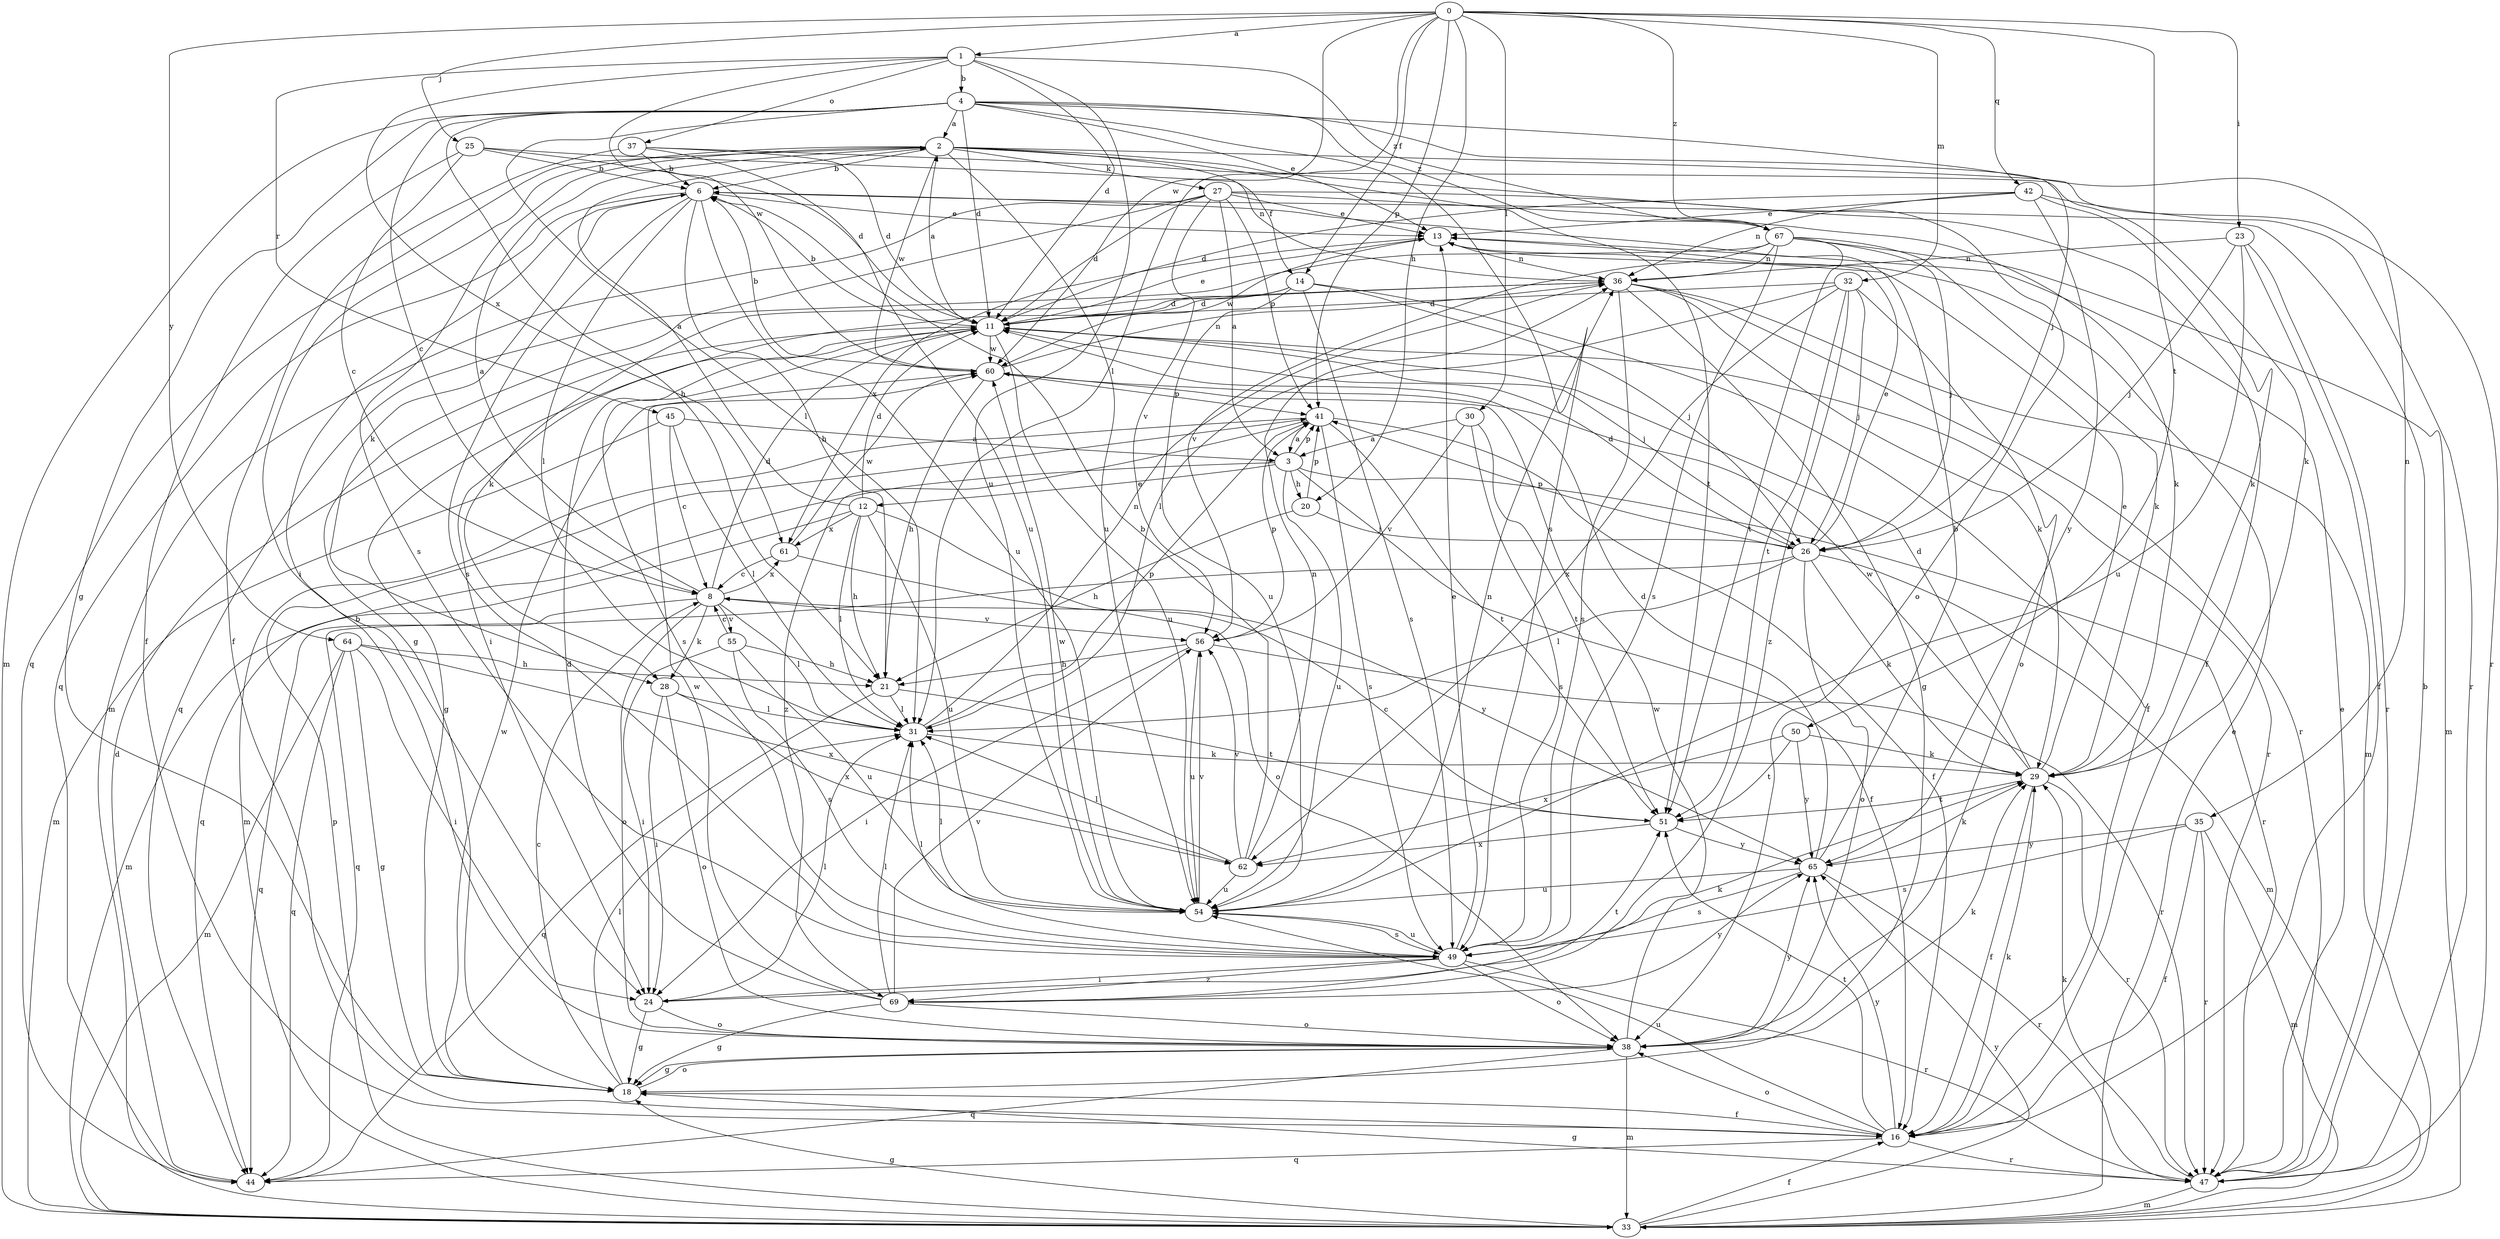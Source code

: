 strict digraph  {
0;
1;
2;
3;
4;
6;
8;
11;
12;
13;
14;
16;
18;
20;
21;
23;
24;
25;
26;
27;
28;
29;
30;
31;
32;
33;
35;
36;
37;
38;
41;
42;
44;
45;
47;
49;
50;
51;
54;
55;
56;
60;
61;
62;
64;
65;
67;
69;
0 -> 1  [label=a];
0 -> 14  [label=f];
0 -> 20  [label=h];
0 -> 23  [label=i];
0 -> 25  [label=j];
0 -> 30  [label=l];
0 -> 31  [label=l];
0 -> 32  [label=m];
0 -> 41  [label=p];
0 -> 42  [label=q];
0 -> 50  [label=t];
0 -> 60  [label=w];
0 -> 64  [label=y];
0 -> 67  [label=z];
1 -> 4  [label=b];
1 -> 11  [label=d];
1 -> 37  [label=o];
1 -> 45  [label=r];
1 -> 54  [label=u];
1 -> 60  [label=w];
1 -> 61  [label=x];
1 -> 67  [label=z];
2 -> 6  [label=b];
2 -> 14  [label=f];
2 -> 24  [label=i];
2 -> 27  [label=k];
2 -> 38  [label=o];
2 -> 44  [label=q];
2 -> 47  [label=r];
2 -> 49  [label=s];
2 -> 51  [label=t];
2 -> 54  [label=u];
2 -> 60  [label=w];
3 -> 12  [label=e];
3 -> 16  [label=f];
3 -> 20  [label=h];
3 -> 41  [label=p];
3 -> 44  [label=q];
3 -> 47  [label=r];
3 -> 54  [label=u];
4 -> 2  [label=a];
4 -> 8  [label=c];
4 -> 11  [label=d];
4 -> 13  [label=e];
4 -> 18  [label=g];
4 -> 21  [label=h];
4 -> 26  [label=j];
4 -> 31  [label=l];
4 -> 33  [label=m];
4 -> 35  [label=n];
4 -> 49  [label=s];
4 -> 67  [label=z];
6 -> 13  [label=e];
6 -> 21  [label=h];
6 -> 28  [label=k];
6 -> 31  [label=l];
6 -> 44  [label=q];
6 -> 49  [label=s];
6 -> 54  [label=u];
8 -> 2  [label=a];
8 -> 11  [label=d];
8 -> 28  [label=k];
8 -> 31  [label=l];
8 -> 38  [label=o];
8 -> 44  [label=q];
8 -> 55  [label=v];
8 -> 56  [label=v];
8 -> 61  [label=x];
11 -> 2  [label=a];
11 -> 6  [label=b];
11 -> 13  [label=e];
11 -> 18  [label=g];
11 -> 26  [label=j];
11 -> 47  [label=r];
11 -> 49  [label=s];
11 -> 54  [label=u];
11 -> 60  [label=w];
12 -> 2  [label=a];
12 -> 11  [label=d];
12 -> 21  [label=h];
12 -> 31  [label=l];
12 -> 33  [label=m];
12 -> 38  [label=o];
12 -> 54  [label=u];
12 -> 61  [label=x];
13 -> 36  [label=n];
13 -> 60  [label=w];
13 -> 61  [label=x];
14 -> 11  [label=d];
14 -> 16  [label=f];
14 -> 26  [label=j];
14 -> 28  [label=k];
14 -> 49  [label=s];
14 -> 54  [label=u];
16 -> 29  [label=k];
16 -> 38  [label=o];
16 -> 44  [label=q];
16 -> 47  [label=r];
16 -> 51  [label=t];
16 -> 54  [label=u];
16 -> 65  [label=y];
18 -> 8  [label=c];
18 -> 16  [label=f];
18 -> 31  [label=l];
18 -> 38  [label=o];
18 -> 60  [label=w];
20 -> 21  [label=h];
20 -> 26  [label=j];
20 -> 41  [label=p];
21 -> 31  [label=l];
21 -> 44  [label=q];
21 -> 51  [label=t];
23 -> 16  [label=f];
23 -> 26  [label=j];
23 -> 36  [label=n];
23 -> 47  [label=r];
23 -> 54  [label=u];
24 -> 18  [label=g];
24 -> 29  [label=k];
24 -> 31  [label=l];
24 -> 38  [label=o];
25 -> 6  [label=b];
25 -> 8  [label=c];
25 -> 11  [label=d];
25 -> 16  [label=f];
25 -> 36  [label=n];
26 -> 11  [label=d];
26 -> 13  [label=e];
26 -> 29  [label=k];
26 -> 31  [label=l];
26 -> 33  [label=m];
26 -> 38  [label=o];
26 -> 41  [label=p];
26 -> 44  [label=q];
27 -> 3  [label=a];
27 -> 11  [label=d];
27 -> 13  [label=e];
27 -> 16  [label=f];
27 -> 18  [label=g];
27 -> 29  [label=k];
27 -> 33  [label=m];
27 -> 41  [label=p];
27 -> 56  [label=v];
28 -> 24  [label=i];
28 -> 31  [label=l];
28 -> 38  [label=o];
28 -> 62  [label=x];
29 -> 11  [label=d];
29 -> 13  [label=e];
29 -> 16  [label=f];
29 -> 47  [label=r];
29 -> 51  [label=t];
29 -> 60  [label=w];
30 -> 3  [label=a];
30 -> 49  [label=s];
30 -> 51  [label=t];
30 -> 56  [label=v];
31 -> 29  [label=k];
31 -> 36  [label=n];
31 -> 41  [label=p];
32 -> 11  [label=d];
32 -> 26  [label=j];
32 -> 31  [label=l];
32 -> 38  [label=o];
32 -> 51  [label=t];
32 -> 62  [label=x];
32 -> 69  [label=z];
33 -> 13  [label=e];
33 -> 16  [label=f];
33 -> 18  [label=g];
33 -> 41  [label=p];
33 -> 65  [label=y];
35 -> 16  [label=f];
35 -> 33  [label=m];
35 -> 47  [label=r];
35 -> 49  [label=s];
35 -> 65  [label=y];
36 -> 11  [label=d];
36 -> 18  [label=g];
36 -> 24  [label=i];
36 -> 29  [label=k];
36 -> 33  [label=m];
36 -> 47  [label=r];
36 -> 49  [label=s];
37 -> 6  [label=b];
37 -> 11  [label=d];
37 -> 16  [label=f];
37 -> 29  [label=k];
37 -> 54  [label=u];
38 -> 6  [label=b];
38 -> 18  [label=g];
38 -> 29  [label=k];
38 -> 33  [label=m];
38 -> 44  [label=q];
38 -> 60  [label=w];
38 -> 65  [label=y];
41 -> 3  [label=a];
41 -> 16  [label=f];
41 -> 33  [label=m];
41 -> 49  [label=s];
41 -> 51  [label=t];
41 -> 69  [label=z];
42 -> 11  [label=d];
42 -> 13  [label=e];
42 -> 29  [label=k];
42 -> 36  [label=n];
42 -> 47  [label=r];
42 -> 65  [label=y];
44 -> 11  [label=d];
45 -> 3  [label=a];
45 -> 8  [label=c];
45 -> 31  [label=l];
45 -> 33  [label=m];
47 -> 6  [label=b];
47 -> 13  [label=e];
47 -> 18  [label=g];
47 -> 29  [label=k];
47 -> 33  [label=m];
49 -> 13  [label=e];
49 -> 24  [label=i];
49 -> 31  [label=l];
49 -> 38  [label=o];
49 -> 47  [label=r];
49 -> 54  [label=u];
49 -> 69  [label=z];
50 -> 29  [label=k];
50 -> 51  [label=t];
50 -> 62  [label=x];
50 -> 65  [label=y];
51 -> 8  [label=c];
51 -> 62  [label=x];
51 -> 65  [label=y];
54 -> 31  [label=l];
54 -> 36  [label=n];
54 -> 49  [label=s];
54 -> 56  [label=v];
54 -> 60  [label=w];
55 -> 8  [label=c];
55 -> 21  [label=h];
55 -> 24  [label=i];
55 -> 49  [label=s];
55 -> 54  [label=u];
56 -> 21  [label=h];
56 -> 24  [label=i];
56 -> 41  [label=p];
56 -> 47  [label=r];
56 -> 54  [label=u];
60 -> 6  [label=b];
60 -> 21  [label=h];
60 -> 36  [label=n];
60 -> 41  [label=p];
61 -> 8  [label=c];
61 -> 60  [label=w];
61 -> 65  [label=y];
62 -> 6  [label=b];
62 -> 31  [label=l];
62 -> 36  [label=n];
62 -> 54  [label=u];
62 -> 56  [label=v];
64 -> 18  [label=g];
64 -> 21  [label=h];
64 -> 24  [label=i];
64 -> 33  [label=m];
64 -> 44  [label=q];
64 -> 62  [label=x];
65 -> 6  [label=b];
65 -> 11  [label=d];
65 -> 29  [label=k];
65 -> 47  [label=r];
65 -> 49  [label=s];
65 -> 54  [label=u];
67 -> 26  [label=j];
67 -> 29  [label=k];
67 -> 33  [label=m];
67 -> 36  [label=n];
67 -> 44  [label=q];
67 -> 49  [label=s];
67 -> 51  [label=t];
67 -> 56  [label=v];
69 -> 11  [label=d];
69 -> 18  [label=g];
69 -> 31  [label=l];
69 -> 38  [label=o];
69 -> 51  [label=t];
69 -> 56  [label=v];
69 -> 60  [label=w];
69 -> 65  [label=y];
}
